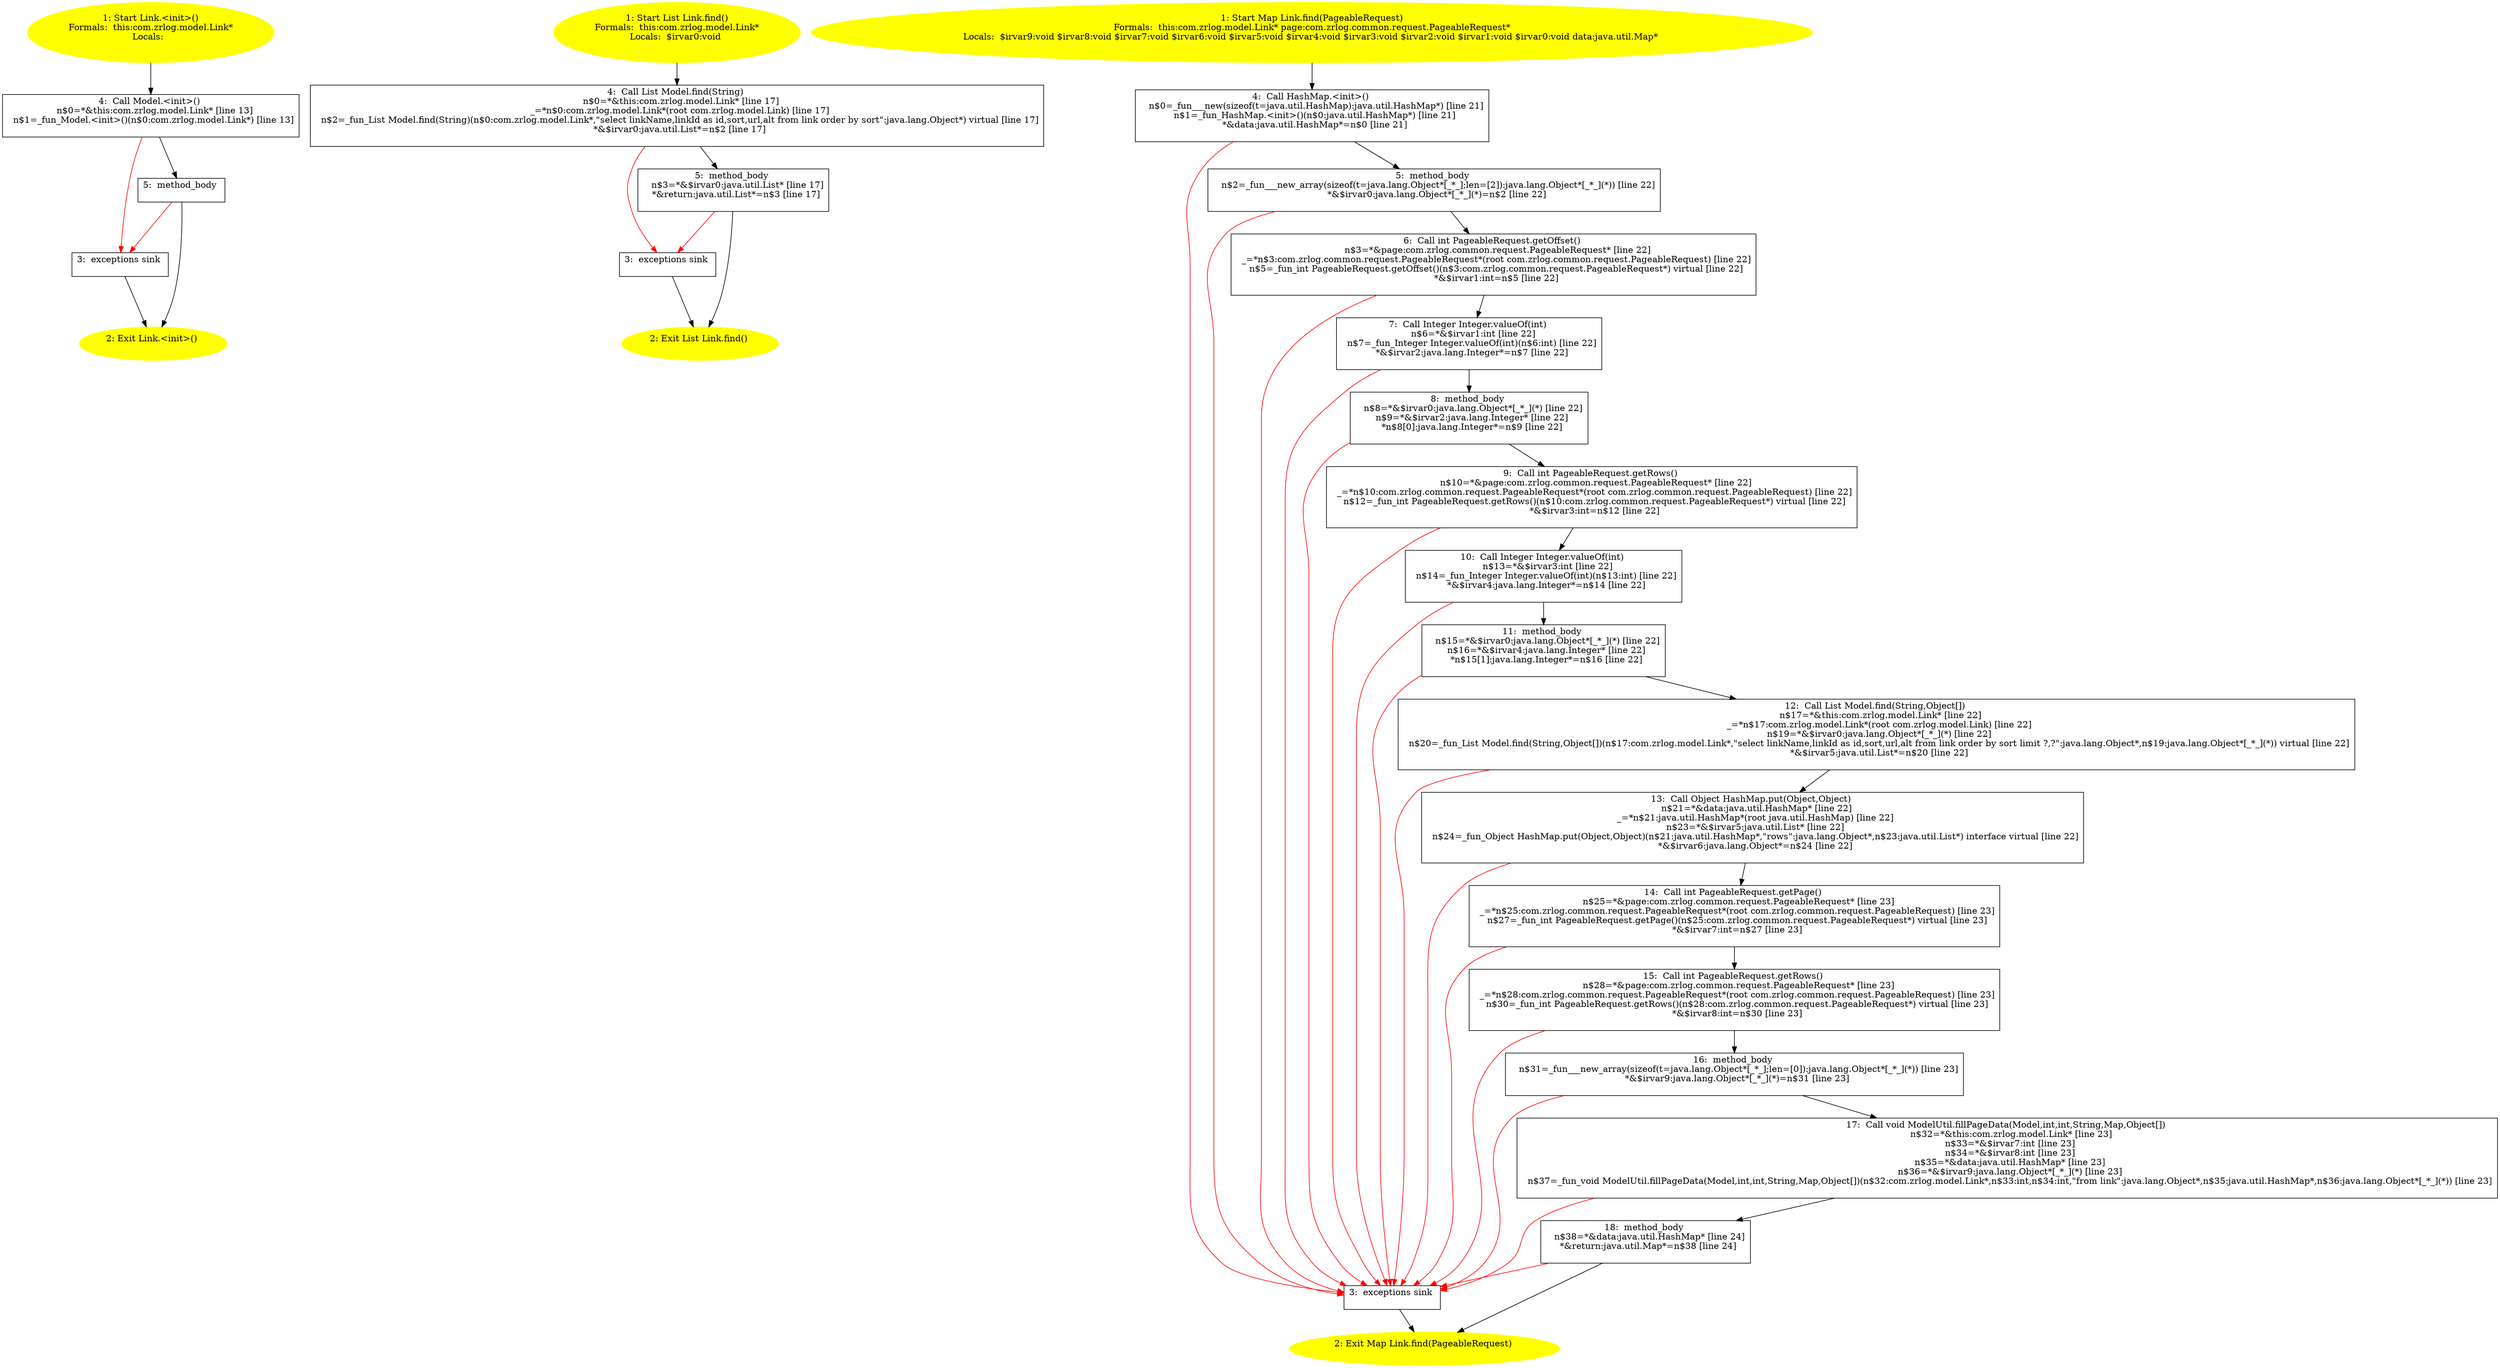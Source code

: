 /* @generated */
digraph cfg {
"com.zrlog.model.Link.<init>().b7060d634ed82f5eb9dfc3ce3de98de0_1" [label="1: Start Link.<init>()\nFormals:  this:com.zrlog.model.Link*\nLocals:  \n  " color=yellow style=filled]
	

	 "com.zrlog.model.Link.<init>().b7060d634ed82f5eb9dfc3ce3de98de0_1" -> "com.zrlog.model.Link.<init>().b7060d634ed82f5eb9dfc3ce3de98de0_4" ;
"com.zrlog.model.Link.<init>().b7060d634ed82f5eb9dfc3ce3de98de0_2" [label="2: Exit Link.<init>() \n  " color=yellow style=filled]
	

"com.zrlog.model.Link.<init>().b7060d634ed82f5eb9dfc3ce3de98de0_3" [label="3:  exceptions sink \n  " shape="box"]
	

	 "com.zrlog.model.Link.<init>().b7060d634ed82f5eb9dfc3ce3de98de0_3" -> "com.zrlog.model.Link.<init>().b7060d634ed82f5eb9dfc3ce3de98de0_2" ;
"com.zrlog.model.Link.<init>().b7060d634ed82f5eb9dfc3ce3de98de0_4" [label="4:  Call Model.<init>() \n   n$0=*&this:com.zrlog.model.Link* [line 13]\n  n$1=_fun_Model.<init>()(n$0:com.zrlog.model.Link*) [line 13]\n " shape="box"]
	

	 "com.zrlog.model.Link.<init>().b7060d634ed82f5eb9dfc3ce3de98de0_4" -> "com.zrlog.model.Link.<init>().b7060d634ed82f5eb9dfc3ce3de98de0_5" ;
	 "com.zrlog.model.Link.<init>().b7060d634ed82f5eb9dfc3ce3de98de0_4" -> "com.zrlog.model.Link.<init>().b7060d634ed82f5eb9dfc3ce3de98de0_3" [color="red" ];
"com.zrlog.model.Link.<init>().b7060d634ed82f5eb9dfc3ce3de98de0_5" [label="5:  method_body \n  " shape="box"]
	

	 "com.zrlog.model.Link.<init>().b7060d634ed82f5eb9dfc3ce3de98de0_5" -> "com.zrlog.model.Link.<init>().b7060d634ed82f5eb9dfc3ce3de98de0_2" ;
	 "com.zrlog.model.Link.<init>().b7060d634ed82f5eb9dfc3ce3de98de0_5" -> "com.zrlog.model.Link.<init>().b7060d634ed82f5eb9dfc3ce3de98de0_3" [color="red" ];
"com.zrlog.model.Link.find():java.util.List.5ec8b679f09d4c5a314f2a7dd42cb17c_1" [label="1: Start List Link.find()\nFormals:  this:com.zrlog.model.Link*\nLocals:  $irvar0:void \n  " color=yellow style=filled]
	

	 "com.zrlog.model.Link.find():java.util.List.5ec8b679f09d4c5a314f2a7dd42cb17c_1" -> "com.zrlog.model.Link.find():java.util.List.5ec8b679f09d4c5a314f2a7dd42cb17c_4" ;
"com.zrlog.model.Link.find():java.util.List.5ec8b679f09d4c5a314f2a7dd42cb17c_2" [label="2: Exit List Link.find() \n  " color=yellow style=filled]
	

"com.zrlog.model.Link.find():java.util.List.5ec8b679f09d4c5a314f2a7dd42cb17c_3" [label="3:  exceptions sink \n  " shape="box"]
	

	 "com.zrlog.model.Link.find():java.util.List.5ec8b679f09d4c5a314f2a7dd42cb17c_3" -> "com.zrlog.model.Link.find():java.util.List.5ec8b679f09d4c5a314f2a7dd42cb17c_2" ;
"com.zrlog.model.Link.find():java.util.List.5ec8b679f09d4c5a314f2a7dd42cb17c_4" [label="4:  Call List Model.find(String) \n   n$0=*&this:com.zrlog.model.Link* [line 17]\n  _=*n$0:com.zrlog.model.Link*(root com.zrlog.model.Link) [line 17]\n  n$2=_fun_List Model.find(String)(n$0:com.zrlog.model.Link*,\"select linkName,linkId as id,sort,url,alt from link order by sort\":java.lang.Object*) virtual [line 17]\n  *&$irvar0:java.util.List*=n$2 [line 17]\n " shape="box"]
	

	 "com.zrlog.model.Link.find():java.util.List.5ec8b679f09d4c5a314f2a7dd42cb17c_4" -> "com.zrlog.model.Link.find():java.util.List.5ec8b679f09d4c5a314f2a7dd42cb17c_5" ;
	 "com.zrlog.model.Link.find():java.util.List.5ec8b679f09d4c5a314f2a7dd42cb17c_4" -> "com.zrlog.model.Link.find():java.util.List.5ec8b679f09d4c5a314f2a7dd42cb17c_3" [color="red" ];
"com.zrlog.model.Link.find():java.util.List.5ec8b679f09d4c5a314f2a7dd42cb17c_5" [label="5:  method_body \n   n$3=*&$irvar0:java.util.List* [line 17]\n  *&return:java.util.List*=n$3 [line 17]\n " shape="box"]
	

	 "com.zrlog.model.Link.find():java.util.List.5ec8b679f09d4c5a314f2a7dd42cb17c_5" -> "com.zrlog.model.Link.find():java.util.List.5ec8b679f09d4c5a314f2a7dd42cb17c_2" ;
	 "com.zrlog.model.Link.find():java.util.List.5ec8b679f09d4c5a314f2a7dd42cb17c_5" -> "com.zrlog.model.Link.find():java.util.List.5ec8b679f09d4c5a314f2a7dd42cb17c_3" [color="red" ];
"com.zrlog.model.Link.find(com.zrlog.common.request.PageableRequest):java.util.Map.63edde2d2110bc93cac7ccef93e6b799_1" [label="1: Start Map Link.find(PageableRequest)\nFormals:  this:com.zrlog.model.Link* page:com.zrlog.common.request.PageableRequest*\nLocals:  $irvar9:void $irvar8:void $irvar7:void $irvar6:void $irvar5:void $irvar4:void $irvar3:void $irvar2:void $irvar1:void $irvar0:void data:java.util.Map* \n  " color=yellow style=filled]
	

	 "com.zrlog.model.Link.find(com.zrlog.common.request.PageableRequest):java.util.Map.63edde2d2110bc93cac7ccef93e6b799_1" -> "com.zrlog.model.Link.find(com.zrlog.common.request.PageableRequest):java.util.Map.63edde2d2110bc93cac7ccef93e6b799_4" ;
"com.zrlog.model.Link.find(com.zrlog.common.request.PageableRequest):java.util.Map.63edde2d2110bc93cac7ccef93e6b799_2" [label="2: Exit Map Link.find(PageableRequest) \n  " color=yellow style=filled]
	

"com.zrlog.model.Link.find(com.zrlog.common.request.PageableRequest):java.util.Map.63edde2d2110bc93cac7ccef93e6b799_3" [label="3:  exceptions sink \n  " shape="box"]
	

	 "com.zrlog.model.Link.find(com.zrlog.common.request.PageableRequest):java.util.Map.63edde2d2110bc93cac7ccef93e6b799_3" -> "com.zrlog.model.Link.find(com.zrlog.common.request.PageableRequest):java.util.Map.63edde2d2110bc93cac7ccef93e6b799_2" ;
"com.zrlog.model.Link.find(com.zrlog.common.request.PageableRequest):java.util.Map.63edde2d2110bc93cac7ccef93e6b799_4" [label="4:  Call HashMap.<init>() \n   n$0=_fun___new(sizeof(t=java.util.HashMap):java.util.HashMap*) [line 21]\n  n$1=_fun_HashMap.<init>()(n$0:java.util.HashMap*) [line 21]\n  *&data:java.util.HashMap*=n$0 [line 21]\n " shape="box"]
	

	 "com.zrlog.model.Link.find(com.zrlog.common.request.PageableRequest):java.util.Map.63edde2d2110bc93cac7ccef93e6b799_4" -> "com.zrlog.model.Link.find(com.zrlog.common.request.PageableRequest):java.util.Map.63edde2d2110bc93cac7ccef93e6b799_5" ;
	 "com.zrlog.model.Link.find(com.zrlog.common.request.PageableRequest):java.util.Map.63edde2d2110bc93cac7ccef93e6b799_4" -> "com.zrlog.model.Link.find(com.zrlog.common.request.PageableRequest):java.util.Map.63edde2d2110bc93cac7ccef93e6b799_3" [color="red" ];
"com.zrlog.model.Link.find(com.zrlog.common.request.PageableRequest):java.util.Map.63edde2d2110bc93cac7ccef93e6b799_5" [label="5:  method_body \n   n$2=_fun___new_array(sizeof(t=java.lang.Object*[_*_];len=[2]):java.lang.Object*[_*_](*)) [line 22]\n  *&$irvar0:java.lang.Object*[_*_](*)=n$2 [line 22]\n " shape="box"]
	

	 "com.zrlog.model.Link.find(com.zrlog.common.request.PageableRequest):java.util.Map.63edde2d2110bc93cac7ccef93e6b799_5" -> "com.zrlog.model.Link.find(com.zrlog.common.request.PageableRequest):java.util.Map.63edde2d2110bc93cac7ccef93e6b799_6" ;
	 "com.zrlog.model.Link.find(com.zrlog.common.request.PageableRequest):java.util.Map.63edde2d2110bc93cac7ccef93e6b799_5" -> "com.zrlog.model.Link.find(com.zrlog.common.request.PageableRequest):java.util.Map.63edde2d2110bc93cac7ccef93e6b799_3" [color="red" ];
"com.zrlog.model.Link.find(com.zrlog.common.request.PageableRequest):java.util.Map.63edde2d2110bc93cac7ccef93e6b799_6" [label="6:  Call int PageableRequest.getOffset() \n   n$3=*&page:com.zrlog.common.request.PageableRequest* [line 22]\n  _=*n$3:com.zrlog.common.request.PageableRequest*(root com.zrlog.common.request.PageableRequest) [line 22]\n  n$5=_fun_int PageableRequest.getOffset()(n$3:com.zrlog.common.request.PageableRequest*) virtual [line 22]\n  *&$irvar1:int=n$5 [line 22]\n " shape="box"]
	

	 "com.zrlog.model.Link.find(com.zrlog.common.request.PageableRequest):java.util.Map.63edde2d2110bc93cac7ccef93e6b799_6" -> "com.zrlog.model.Link.find(com.zrlog.common.request.PageableRequest):java.util.Map.63edde2d2110bc93cac7ccef93e6b799_7" ;
	 "com.zrlog.model.Link.find(com.zrlog.common.request.PageableRequest):java.util.Map.63edde2d2110bc93cac7ccef93e6b799_6" -> "com.zrlog.model.Link.find(com.zrlog.common.request.PageableRequest):java.util.Map.63edde2d2110bc93cac7ccef93e6b799_3" [color="red" ];
"com.zrlog.model.Link.find(com.zrlog.common.request.PageableRequest):java.util.Map.63edde2d2110bc93cac7ccef93e6b799_7" [label="7:  Call Integer Integer.valueOf(int) \n   n$6=*&$irvar1:int [line 22]\n  n$7=_fun_Integer Integer.valueOf(int)(n$6:int) [line 22]\n  *&$irvar2:java.lang.Integer*=n$7 [line 22]\n " shape="box"]
	

	 "com.zrlog.model.Link.find(com.zrlog.common.request.PageableRequest):java.util.Map.63edde2d2110bc93cac7ccef93e6b799_7" -> "com.zrlog.model.Link.find(com.zrlog.common.request.PageableRequest):java.util.Map.63edde2d2110bc93cac7ccef93e6b799_8" ;
	 "com.zrlog.model.Link.find(com.zrlog.common.request.PageableRequest):java.util.Map.63edde2d2110bc93cac7ccef93e6b799_7" -> "com.zrlog.model.Link.find(com.zrlog.common.request.PageableRequest):java.util.Map.63edde2d2110bc93cac7ccef93e6b799_3" [color="red" ];
"com.zrlog.model.Link.find(com.zrlog.common.request.PageableRequest):java.util.Map.63edde2d2110bc93cac7ccef93e6b799_8" [label="8:  method_body \n   n$8=*&$irvar0:java.lang.Object*[_*_](*) [line 22]\n  n$9=*&$irvar2:java.lang.Integer* [line 22]\n  *n$8[0]:java.lang.Integer*=n$9 [line 22]\n " shape="box"]
	

	 "com.zrlog.model.Link.find(com.zrlog.common.request.PageableRequest):java.util.Map.63edde2d2110bc93cac7ccef93e6b799_8" -> "com.zrlog.model.Link.find(com.zrlog.common.request.PageableRequest):java.util.Map.63edde2d2110bc93cac7ccef93e6b799_9" ;
	 "com.zrlog.model.Link.find(com.zrlog.common.request.PageableRequest):java.util.Map.63edde2d2110bc93cac7ccef93e6b799_8" -> "com.zrlog.model.Link.find(com.zrlog.common.request.PageableRequest):java.util.Map.63edde2d2110bc93cac7ccef93e6b799_3" [color="red" ];
"com.zrlog.model.Link.find(com.zrlog.common.request.PageableRequest):java.util.Map.63edde2d2110bc93cac7ccef93e6b799_9" [label="9:  Call int PageableRequest.getRows() \n   n$10=*&page:com.zrlog.common.request.PageableRequest* [line 22]\n  _=*n$10:com.zrlog.common.request.PageableRequest*(root com.zrlog.common.request.PageableRequest) [line 22]\n  n$12=_fun_int PageableRequest.getRows()(n$10:com.zrlog.common.request.PageableRequest*) virtual [line 22]\n  *&$irvar3:int=n$12 [line 22]\n " shape="box"]
	

	 "com.zrlog.model.Link.find(com.zrlog.common.request.PageableRequest):java.util.Map.63edde2d2110bc93cac7ccef93e6b799_9" -> "com.zrlog.model.Link.find(com.zrlog.common.request.PageableRequest):java.util.Map.63edde2d2110bc93cac7ccef93e6b799_10" ;
	 "com.zrlog.model.Link.find(com.zrlog.common.request.PageableRequest):java.util.Map.63edde2d2110bc93cac7ccef93e6b799_9" -> "com.zrlog.model.Link.find(com.zrlog.common.request.PageableRequest):java.util.Map.63edde2d2110bc93cac7ccef93e6b799_3" [color="red" ];
"com.zrlog.model.Link.find(com.zrlog.common.request.PageableRequest):java.util.Map.63edde2d2110bc93cac7ccef93e6b799_10" [label="10:  Call Integer Integer.valueOf(int) \n   n$13=*&$irvar3:int [line 22]\n  n$14=_fun_Integer Integer.valueOf(int)(n$13:int) [line 22]\n  *&$irvar4:java.lang.Integer*=n$14 [line 22]\n " shape="box"]
	

	 "com.zrlog.model.Link.find(com.zrlog.common.request.PageableRequest):java.util.Map.63edde2d2110bc93cac7ccef93e6b799_10" -> "com.zrlog.model.Link.find(com.zrlog.common.request.PageableRequest):java.util.Map.63edde2d2110bc93cac7ccef93e6b799_11" ;
	 "com.zrlog.model.Link.find(com.zrlog.common.request.PageableRequest):java.util.Map.63edde2d2110bc93cac7ccef93e6b799_10" -> "com.zrlog.model.Link.find(com.zrlog.common.request.PageableRequest):java.util.Map.63edde2d2110bc93cac7ccef93e6b799_3" [color="red" ];
"com.zrlog.model.Link.find(com.zrlog.common.request.PageableRequest):java.util.Map.63edde2d2110bc93cac7ccef93e6b799_11" [label="11:  method_body \n   n$15=*&$irvar0:java.lang.Object*[_*_](*) [line 22]\n  n$16=*&$irvar4:java.lang.Integer* [line 22]\n  *n$15[1]:java.lang.Integer*=n$16 [line 22]\n " shape="box"]
	

	 "com.zrlog.model.Link.find(com.zrlog.common.request.PageableRequest):java.util.Map.63edde2d2110bc93cac7ccef93e6b799_11" -> "com.zrlog.model.Link.find(com.zrlog.common.request.PageableRequest):java.util.Map.63edde2d2110bc93cac7ccef93e6b799_12" ;
	 "com.zrlog.model.Link.find(com.zrlog.common.request.PageableRequest):java.util.Map.63edde2d2110bc93cac7ccef93e6b799_11" -> "com.zrlog.model.Link.find(com.zrlog.common.request.PageableRequest):java.util.Map.63edde2d2110bc93cac7ccef93e6b799_3" [color="red" ];
"com.zrlog.model.Link.find(com.zrlog.common.request.PageableRequest):java.util.Map.63edde2d2110bc93cac7ccef93e6b799_12" [label="12:  Call List Model.find(String,Object[]) \n   n$17=*&this:com.zrlog.model.Link* [line 22]\n  _=*n$17:com.zrlog.model.Link*(root com.zrlog.model.Link) [line 22]\n  n$19=*&$irvar0:java.lang.Object*[_*_](*) [line 22]\n  n$20=_fun_List Model.find(String,Object[])(n$17:com.zrlog.model.Link*,\"select linkName,linkId as id,sort,url,alt from link order by sort limit ?,?\":java.lang.Object*,n$19:java.lang.Object*[_*_](*)) virtual [line 22]\n  *&$irvar5:java.util.List*=n$20 [line 22]\n " shape="box"]
	

	 "com.zrlog.model.Link.find(com.zrlog.common.request.PageableRequest):java.util.Map.63edde2d2110bc93cac7ccef93e6b799_12" -> "com.zrlog.model.Link.find(com.zrlog.common.request.PageableRequest):java.util.Map.63edde2d2110bc93cac7ccef93e6b799_13" ;
	 "com.zrlog.model.Link.find(com.zrlog.common.request.PageableRequest):java.util.Map.63edde2d2110bc93cac7ccef93e6b799_12" -> "com.zrlog.model.Link.find(com.zrlog.common.request.PageableRequest):java.util.Map.63edde2d2110bc93cac7ccef93e6b799_3" [color="red" ];
"com.zrlog.model.Link.find(com.zrlog.common.request.PageableRequest):java.util.Map.63edde2d2110bc93cac7ccef93e6b799_13" [label="13:  Call Object HashMap.put(Object,Object) \n   n$21=*&data:java.util.HashMap* [line 22]\n  _=*n$21:java.util.HashMap*(root java.util.HashMap) [line 22]\n  n$23=*&$irvar5:java.util.List* [line 22]\n  n$24=_fun_Object HashMap.put(Object,Object)(n$21:java.util.HashMap*,\"rows\":java.lang.Object*,n$23:java.util.List*) interface virtual [line 22]\n  *&$irvar6:java.lang.Object*=n$24 [line 22]\n " shape="box"]
	

	 "com.zrlog.model.Link.find(com.zrlog.common.request.PageableRequest):java.util.Map.63edde2d2110bc93cac7ccef93e6b799_13" -> "com.zrlog.model.Link.find(com.zrlog.common.request.PageableRequest):java.util.Map.63edde2d2110bc93cac7ccef93e6b799_14" ;
	 "com.zrlog.model.Link.find(com.zrlog.common.request.PageableRequest):java.util.Map.63edde2d2110bc93cac7ccef93e6b799_13" -> "com.zrlog.model.Link.find(com.zrlog.common.request.PageableRequest):java.util.Map.63edde2d2110bc93cac7ccef93e6b799_3" [color="red" ];
"com.zrlog.model.Link.find(com.zrlog.common.request.PageableRequest):java.util.Map.63edde2d2110bc93cac7ccef93e6b799_14" [label="14:  Call int PageableRequest.getPage() \n   n$25=*&page:com.zrlog.common.request.PageableRequest* [line 23]\n  _=*n$25:com.zrlog.common.request.PageableRequest*(root com.zrlog.common.request.PageableRequest) [line 23]\n  n$27=_fun_int PageableRequest.getPage()(n$25:com.zrlog.common.request.PageableRequest*) virtual [line 23]\n  *&$irvar7:int=n$27 [line 23]\n " shape="box"]
	

	 "com.zrlog.model.Link.find(com.zrlog.common.request.PageableRequest):java.util.Map.63edde2d2110bc93cac7ccef93e6b799_14" -> "com.zrlog.model.Link.find(com.zrlog.common.request.PageableRequest):java.util.Map.63edde2d2110bc93cac7ccef93e6b799_15" ;
	 "com.zrlog.model.Link.find(com.zrlog.common.request.PageableRequest):java.util.Map.63edde2d2110bc93cac7ccef93e6b799_14" -> "com.zrlog.model.Link.find(com.zrlog.common.request.PageableRequest):java.util.Map.63edde2d2110bc93cac7ccef93e6b799_3" [color="red" ];
"com.zrlog.model.Link.find(com.zrlog.common.request.PageableRequest):java.util.Map.63edde2d2110bc93cac7ccef93e6b799_15" [label="15:  Call int PageableRequest.getRows() \n   n$28=*&page:com.zrlog.common.request.PageableRequest* [line 23]\n  _=*n$28:com.zrlog.common.request.PageableRequest*(root com.zrlog.common.request.PageableRequest) [line 23]\n  n$30=_fun_int PageableRequest.getRows()(n$28:com.zrlog.common.request.PageableRequest*) virtual [line 23]\n  *&$irvar8:int=n$30 [line 23]\n " shape="box"]
	

	 "com.zrlog.model.Link.find(com.zrlog.common.request.PageableRequest):java.util.Map.63edde2d2110bc93cac7ccef93e6b799_15" -> "com.zrlog.model.Link.find(com.zrlog.common.request.PageableRequest):java.util.Map.63edde2d2110bc93cac7ccef93e6b799_16" ;
	 "com.zrlog.model.Link.find(com.zrlog.common.request.PageableRequest):java.util.Map.63edde2d2110bc93cac7ccef93e6b799_15" -> "com.zrlog.model.Link.find(com.zrlog.common.request.PageableRequest):java.util.Map.63edde2d2110bc93cac7ccef93e6b799_3" [color="red" ];
"com.zrlog.model.Link.find(com.zrlog.common.request.PageableRequest):java.util.Map.63edde2d2110bc93cac7ccef93e6b799_16" [label="16:  method_body \n   n$31=_fun___new_array(sizeof(t=java.lang.Object*[_*_];len=[0]):java.lang.Object*[_*_](*)) [line 23]\n  *&$irvar9:java.lang.Object*[_*_](*)=n$31 [line 23]\n " shape="box"]
	

	 "com.zrlog.model.Link.find(com.zrlog.common.request.PageableRequest):java.util.Map.63edde2d2110bc93cac7ccef93e6b799_16" -> "com.zrlog.model.Link.find(com.zrlog.common.request.PageableRequest):java.util.Map.63edde2d2110bc93cac7ccef93e6b799_17" ;
	 "com.zrlog.model.Link.find(com.zrlog.common.request.PageableRequest):java.util.Map.63edde2d2110bc93cac7ccef93e6b799_16" -> "com.zrlog.model.Link.find(com.zrlog.common.request.PageableRequest):java.util.Map.63edde2d2110bc93cac7ccef93e6b799_3" [color="red" ];
"com.zrlog.model.Link.find(com.zrlog.common.request.PageableRequest):java.util.Map.63edde2d2110bc93cac7ccef93e6b799_17" [label="17:  Call void ModelUtil.fillPageData(Model,int,int,String,Map,Object[]) \n   n$32=*&this:com.zrlog.model.Link* [line 23]\n  n$33=*&$irvar7:int [line 23]\n  n$34=*&$irvar8:int [line 23]\n  n$35=*&data:java.util.HashMap* [line 23]\n  n$36=*&$irvar9:java.lang.Object*[_*_](*) [line 23]\n  n$37=_fun_void ModelUtil.fillPageData(Model,int,int,String,Map,Object[])(n$32:com.zrlog.model.Link*,n$33:int,n$34:int,\"from link\":java.lang.Object*,n$35:java.util.HashMap*,n$36:java.lang.Object*[_*_](*)) [line 23]\n " shape="box"]
	

	 "com.zrlog.model.Link.find(com.zrlog.common.request.PageableRequest):java.util.Map.63edde2d2110bc93cac7ccef93e6b799_17" -> "com.zrlog.model.Link.find(com.zrlog.common.request.PageableRequest):java.util.Map.63edde2d2110bc93cac7ccef93e6b799_18" ;
	 "com.zrlog.model.Link.find(com.zrlog.common.request.PageableRequest):java.util.Map.63edde2d2110bc93cac7ccef93e6b799_17" -> "com.zrlog.model.Link.find(com.zrlog.common.request.PageableRequest):java.util.Map.63edde2d2110bc93cac7ccef93e6b799_3" [color="red" ];
"com.zrlog.model.Link.find(com.zrlog.common.request.PageableRequest):java.util.Map.63edde2d2110bc93cac7ccef93e6b799_18" [label="18:  method_body \n   n$38=*&data:java.util.HashMap* [line 24]\n  *&return:java.util.Map*=n$38 [line 24]\n " shape="box"]
	

	 "com.zrlog.model.Link.find(com.zrlog.common.request.PageableRequest):java.util.Map.63edde2d2110bc93cac7ccef93e6b799_18" -> "com.zrlog.model.Link.find(com.zrlog.common.request.PageableRequest):java.util.Map.63edde2d2110bc93cac7ccef93e6b799_2" ;
	 "com.zrlog.model.Link.find(com.zrlog.common.request.PageableRequest):java.util.Map.63edde2d2110bc93cac7ccef93e6b799_18" -> "com.zrlog.model.Link.find(com.zrlog.common.request.PageableRequest):java.util.Map.63edde2d2110bc93cac7ccef93e6b799_3" [color="red" ];
}
